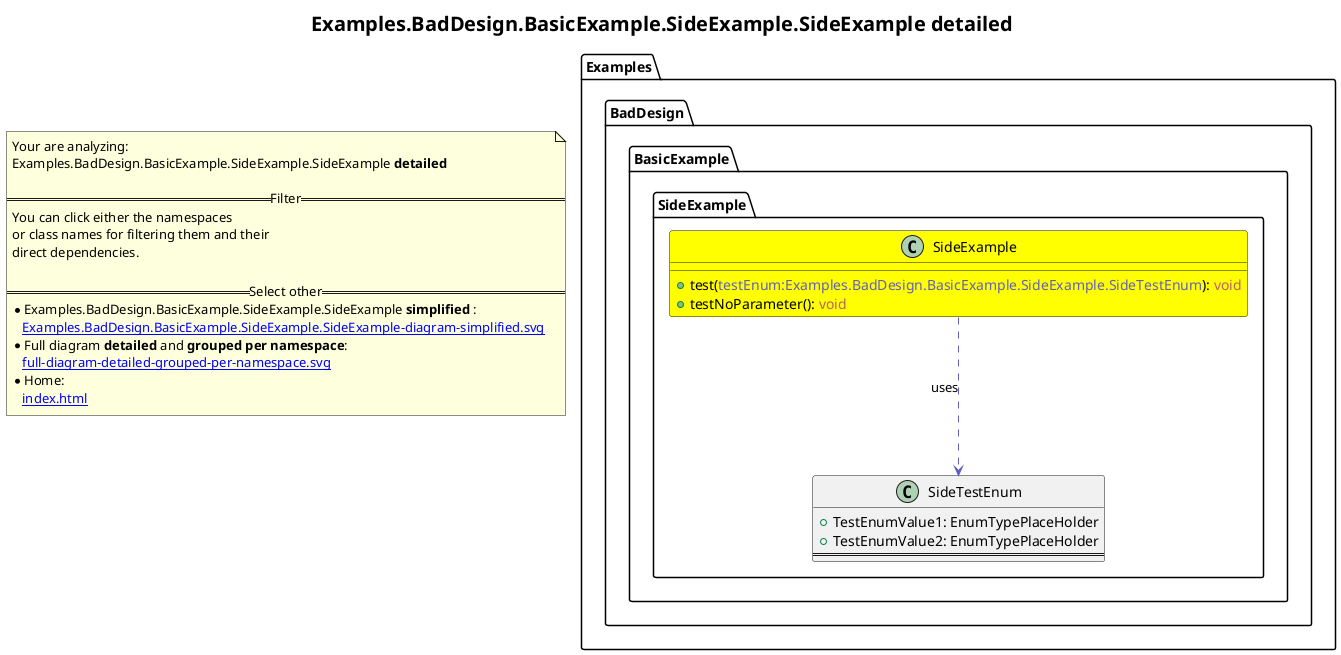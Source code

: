 @startuml
skinparam linetype ortho
title <size:20>Examples.BadDesign.BasicExample.SideExample.SideExample **detailed** </size>
note "Your are analyzing:\nExamples.BadDesign.BasicExample.SideExample.SideExample **detailed** \n\n==Filter==\nYou can click either the namespaces \nor class names for filtering them and their\ndirect dependencies.\n\n==Select other==\n* Examples.BadDesign.BasicExample.SideExample.SideExample **simplified** :\n   [[Examples.BadDesign.BasicExample.SideExample.SideExample-diagram-simplified.svg]]\n* Full diagram **detailed** and **grouped per namespace**:\n   [[full-diagram-detailed-grouped-per-namespace.svg]]\n* Home:\n   [[index.html]]" as FloatingNote
      class Examples.BadDesign.BasicExample.SideExample.SideExample [[Examples.BadDesign.BasicExample.SideExample.SideExample-diagram-detailed.svg]] #yellow {
        + test(<font color="6060BB">testEnum:Examples.BadDesign.BasicExample.SideExample.SideTestEnum</font>): <font color="BB6060">void</font>
        + testNoParameter(<font color="6060BB"></font>): <font color="BB6060">void</font>
      }
      class Examples.BadDesign.BasicExample.SideExample.SideTestEnum [[Examples.BadDesign.BasicExample.SideExample.SideTestEnum-diagram-detailed.svg]]  {
        + TestEnumValue1: EnumTypePlaceHolder
        + TestEnumValue2: EnumTypePlaceHolder
==
      }
 ' *************************************** 
 ' *************************************** 
 ' *************************************** 
' Class relations extracted from namespace:
' Examples.BadDesign.BasicExample.SideExample
Examples.BadDesign.BasicExample.SideExample.SideExample .[#6060BB].> Examples.BadDesign.BasicExample.SideExample.SideTestEnum  : uses 
@enduml
